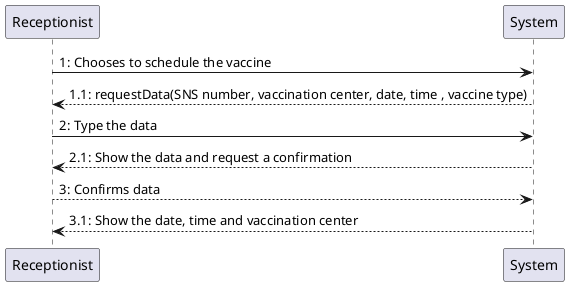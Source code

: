 @startuml
'https://plantuml.com/sequence-diagram


Receptionist -> System: 1: Chooses to schedule the vaccine
System --> Receptionist: 1.1: requestData(SNS number, vaccination center, date, time , vaccine type)
Receptionist -> System: 2: Type the data
System --> Receptionist: 2.1: Show the data and request a confirmation
Receptionist --> System: 3: Confirms data
System --> Receptionist: 3.1: Show the date, time and vaccination center

@enduml